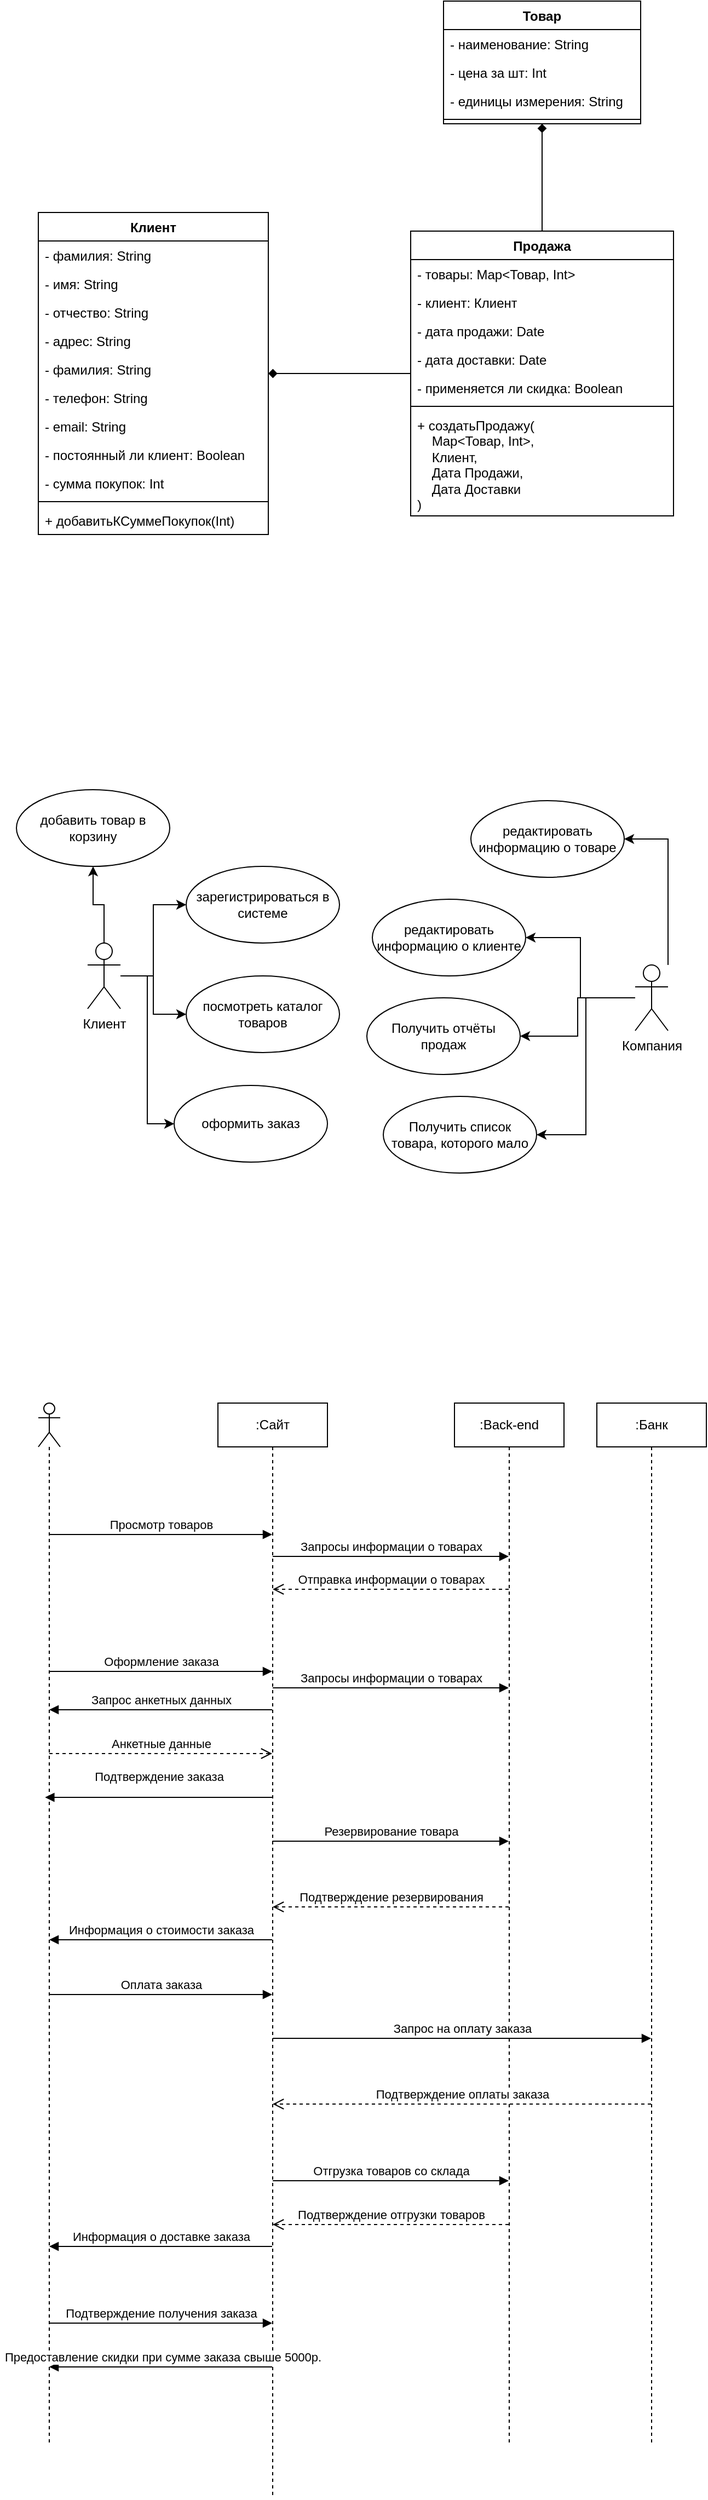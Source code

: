 <mxfile version="22.0.7" type="github">
  <diagram name="Страница — 1" id="gihXoI0WDXw5GF-pxrfD">
    <mxGraphModel dx="2247" dy="2013" grid="1" gridSize="10" guides="1" tooltips="1" connect="1" arrows="1" fold="1" page="1" pageScale="1" pageWidth="827" pageHeight="1169" math="0" shadow="0">
      <root>
        <mxCell id="0" />
        <mxCell id="1" parent="0" />
        <object label="Клиент" имя="" id="QmXfwYASVwwKy7SROcgY-1">
          <mxCell style="swimlane;fontStyle=1;align=center;verticalAlign=top;childLayout=stackLayout;horizontal=1;startSize=26;horizontalStack=0;resizeParent=1;resizeParentMax=0;resizeLast=0;collapsible=1;marginBottom=0;whiteSpace=wrap;html=1;" parent="1" vertex="1">
            <mxGeometry x="160" y="233" width="210" height="294" as="geometry">
              <mxRectangle x="160" y="130" width="80" height="30" as="alternateBounds" />
            </mxGeometry>
          </mxCell>
        </object>
        <mxCell id="QmXfwYASVwwKy7SROcgY-2" value="- фамилия: String" style="text;strokeColor=none;fillColor=none;align=left;verticalAlign=top;spacingLeft=4;spacingRight=4;overflow=hidden;rotatable=0;points=[[0,0.5],[1,0.5]];portConstraint=eastwest;whiteSpace=wrap;html=1;" parent="QmXfwYASVwwKy7SROcgY-1" vertex="1">
          <mxGeometry y="26" width="210" height="26" as="geometry" />
        </mxCell>
        <mxCell id="QmXfwYASVwwKy7SROcgY-10" value="- имя: String" style="text;strokeColor=none;fillColor=none;align=left;verticalAlign=top;spacingLeft=4;spacingRight=4;overflow=hidden;rotatable=0;points=[[0,0.5],[1,0.5]];portConstraint=eastwest;whiteSpace=wrap;html=1;" parent="QmXfwYASVwwKy7SROcgY-1" vertex="1">
          <mxGeometry y="52" width="210" height="26" as="geometry" />
        </mxCell>
        <mxCell id="QmXfwYASVwwKy7SROcgY-11" value="- отчество: String" style="text;strokeColor=none;fillColor=none;align=left;verticalAlign=top;spacingLeft=4;spacingRight=4;overflow=hidden;rotatable=0;points=[[0,0.5],[1,0.5]];portConstraint=eastwest;whiteSpace=wrap;html=1;" parent="QmXfwYASVwwKy7SROcgY-1" vertex="1">
          <mxGeometry y="78" width="210" height="26" as="geometry" />
        </mxCell>
        <mxCell id="QmXfwYASVwwKy7SROcgY-14" value="- адрес: String" style="text;strokeColor=none;fillColor=none;align=left;verticalAlign=top;spacingLeft=4;spacingRight=4;overflow=hidden;rotatable=0;points=[[0,0.5],[1,0.5]];portConstraint=eastwest;whiteSpace=wrap;html=1;" parent="QmXfwYASVwwKy7SROcgY-1" vertex="1">
          <mxGeometry y="104" width="210" height="26" as="geometry" />
        </mxCell>
        <mxCell id="QmXfwYASVwwKy7SROcgY-12" value="- фамилия: String" style="text;strokeColor=none;fillColor=none;align=left;verticalAlign=top;spacingLeft=4;spacingRight=4;overflow=hidden;rotatable=0;points=[[0,0.5],[1,0.5]];portConstraint=eastwest;whiteSpace=wrap;html=1;" parent="QmXfwYASVwwKy7SROcgY-1" vertex="1">
          <mxGeometry y="130" width="210" height="26" as="geometry" />
        </mxCell>
        <mxCell id="QmXfwYASVwwKy7SROcgY-13" value="- телефон: String" style="text;strokeColor=none;fillColor=none;align=left;verticalAlign=top;spacingLeft=4;spacingRight=4;overflow=hidden;rotatable=0;points=[[0,0.5],[1,0.5]];portConstraint=eastwest;whiteSpace=wrap;html=1;" parent="QmXfwYASVwwKy7SROcgY-1" vertex="1">
          <mxGeometry y="156" width="210" height="26" as="geometry" />
        </mxCell>
        <mxCell id="QmXfwYASVwwKy7SROcgY-15" value="- email: String" style="text;strokeColor=none;fillColor=none;align=left;verticalAlign=top;spacingLeft=4;spacingRight=4;overflow=hidden;rotatable=0;points=[[0,0.5],[1,0.5]];portConstraint=eastwest;whiteSpace=wrap;html=1;" parent="QmXfwYASVwwKy7SROcgY-1" vertex="1">
          <mxGeometry y="182" width="210" height="26" as="geometry" />
        </mxCell>
        <mxCell id="QmXfwYASVwwKy7SROcgY-16" value="- постоянный ли клиент: Boolean" style="text;strokeColor=none;fillColor=none;align=left;verticalAlign=top;spacingLeft=4;spacingRight=4;overflow=hidden;rotatable=0;points=[[0,0.5],[1,0.5]];portConstraint=eastwest;whiteSpace=wrap;html=1;" parent="QmXfwYASVwwKy7SROcgY-1" vertex="1">
          <mxGeometry y="208" width="210" height="26" as="geometry" />
        </mxCell>
        <mxCell id="QmXfwYASVwwKy7SROcgY-17" value="- сумма покупок: Int" style="text;strokeColor=none;fillColor=none;align=left;verticalAlign=top;spacingLeft=4;spacingRight=4;overflow=hidden;rotatable=0;points=[[0,0.5],[1,0.5]];portConstraint=eastwest;whiteSpace=wrap;html=1;" parent="QmXfwYASVwwKy7SROcgY-1" vertex="1">
          <mxGeometry y="234" width="210" height="26" as="geometry" />
        </mxCell>
        <mxCell id="QmXfwYASVwwKy7SROcgY-3" value="" style="line;strokeWidth=1;fillColor=none;align=left;verticalAlign=middle;spacingTop=-1;spacingLeft=3;spacingRight=3;rotatable=0;labelPosition=right;points=[];portConstraint=eastwest;strokeColor=inherit;" parent="QmXfwYASVwwKy7SROcgY-1" vertex="1">
          <mxGeometry y="260" width="210" height="8" as="geometry" />
        </mxCell>
        <mxCell id="QmXfwYASVwwKy7SROcgY-18" value="+ добавитьКСуммеПокупок(Int)" style="text;strokeColor=none;fillColor=none;align=left;verticalAlign=top;spacingLeft=4;spacingRight=4;overflow=hidden;rotatable=0;points=[[0,0.5],[1,0.5]];portConstraint=eastwest;whiteSpace=wrap;html=1;" parent="QmXfwYASVwwKy7SROcgY-1" vertex="1">
          <mxGeometry y="268" width="210" height="26" as="geometry" />
        </mxCell>
        <mxCell id="QmXfwYASVwwKy7SROcgY-19" value="Товар" style="swimlane;fontStyle=1;align=center;verticalAlign=top;childLayout=stackLayout;horizontal=1;startSize=26;horizontalStack=0;resizeParent=1;resizeParentMax=0;resizeLast=0;collapsible=1;marginBottom=0;whiteSpace=wrap;html=1;" parent="1" vertex="1">
          <mxGeometry x="530" y="40" width="180" height="112" as="geometry" />
        </mxCell>
        <mxCell id="QmXfwYASVwwKy7SROcgY-23" value="- наименование: String" style="text;strokeColor=none;fillColor=none;align=left;verticalAlign=top;spacingLeft=4;spacingRight=4;overflow=hidden;rotatable=0;points=[[0,0.5],[1,0.5]];portConstraint=eastwest;whiteSpace=wrap;html=1;" parent="QmXfwYASVwwKy7SROcgY-19" vertex="1">
          <mxGeometry y="26" width="180" height="26" as="geometry" />
        </mxCell>
        <mxCell id="QmXfwYASVwwKy7SROcgY-20" value="- цена за шт: Int" style="text;strokeColor=none;fillColor=none;align=left;verticalAlign=top;spacingLeft=4;spacingRight=4;overflow=hidden;rotatable=0;points=[[0,0.5],[1,0.5]];portConstraint=eastwest;whiteSpace=wrap;html=1;" parent="QmXfwYASVwwKy7SROcgY-19" vertex="1">
          <mxGeometry y="52" width="180" height="26" as="geometry" />
        </mxCell>
        <mxCell id="QmXfwYASVwwKy7SROcgY-24" value="- единицы измерения: String" style="text;strokeColor=none;fillColor=none;align=left;verticalAlign=top;spacingLeft=4;spacingRight=4;overflow=hidden;rotatable=0;points=[[0,0.5],[1,0.5]];portConstraint=eastwest;whiteSpace=wrap;html=1;" parent="QmXfwYASVwwKy7SROcgY-19" vertex="1">
          <mxGeometry y="78" width="180" height="26" as="geometry" />
        </mxCell>
        <mxCell id="QmXfwYASVwwKy7SROcgY-21" value="" style="line;strokeWidth=1;fillColor=none;align=left;verticalAlign=middle;spacingTop=-1;spacingLeft=3;spacingRight=3;rotatable=0;labelPosition=right;points=[];portConstraint=eastwest;strokeColor=inherit;" parent="QmXfwYASVwwKy7SROcgY-19" vertex="1">
          <mxGeometry y="104" width="180" height="8" as="geometry" />
        </mxCell>
        <mxCell id="QmXfwYASVwwKy7SROcgY-36" style="edgeStyle=orthogonalEdgeStyle;rounded=0;orthogonalLoop=1;jettySize=auto;html=1;endArrow=diamond;endFill=1;" parent="1" source="QmXfwYASVwwKy7SROcgY-25" target="QmXfwYASVwwKy7SROcgY-19" edge="1">
          <mxGeometry relative="1" as="geometry" />
        </mxCell>
        <mxCell id="QmXfwYASVwwKy7SROcgY-37" style="edgeStyle=orthogonalEdgeStyle;rounded=0;orthogonalLoop=1;jettySize=auto;html=1;endArrow=diamond;endFill=1;" parent="1" source="QmXfwYASVwwKy7SROcgY-25" target="QmXfwYASVwwKy7SROcgY-1" edge="1">
          <mxGeometry relative="1" as="geometry" />
        </mxCell>
        <mxCell id="QmXfwYASVwwKy7SROcgY-25" value="Продажа" style="swimlane;fontStyle=1;align=center;verticalAlign=top;childLayout=stackLayout;horizontal=1;startSize=26;horizontalStack=0;resizeParent=1;resizeParentMax=0;resizeLast=0;collapsible=1;marginBottom=0;whiteSpace=wrap;html=1;" parent="1" vertex="1">
          <mxGeometry x="500" y="250" width="240" height="260" as="geometry" />
        </mxCell>
        <mxCell id="QmXfwYASVwwKy7SROcgY-26" value="- товары: Map&amp;lt;Товар, Int&amp;gt;" style="text;strokeColor=none;fillColor=none;align=left;verticalAlign=top;spacingLeft=4;spacingRight=4;overflow=hidden;rotatable=0;points=[[0,0.5],[1,0.5]];portConstraint=eastwest;whiteSpace=wrap;html=1;" parent="QmXfwYASVwwKy7SROcgY-25" vertex="1">
          <mxGeometry y="26" width="240" height="26" as="geometry" />
        </mxCell>
        <mxCell id="QmXfwYASVwwKy7SROcgY-29" value="- клиент: Клиент" style="text;strokeColor=none;fillColor=none;align=left;verticalAlign=top;spacingLeft=4;spacingRight=4;overflow=hidden;rotatable=0;points=[[0,0.5],[1,0.5]];portConstraint=eastwest;whiteSpace=wrap;html=1;" parent="QmXfwYASVwwKy7SROcgY-25" vertex="1">
          <mxGeometry y="52" width="240" height="26" as="geometry" />
        </mxCell>
        <mxCell id="QmXfwYASVwwKy7SROcgY-30" value="- дата продажи: Date" style="text;strokeColor=none;fillColor=none;align=left;verticalAlign=top;spacingLeft=4;spacingRight=4;overflow=hidden;rotatable=0;points=[[0,0.5],[1,0.5]];portConstraint=eastwest;whiteSpace=wrap;html=1;" parent="QmXfwYASVwwKy7SROcgY-25" vertex="1">
          <mxGeometry y="78" width="240" height="26" as="geometry" />
        </mxCell>
        <mxCell id="QmXfwYASVwwKy7SROcgY-31" value="- дата доставки: Date" style="text;strokeColor=none;fillColor=none;align=left;verticalAlign=top;spacingLeft=4;spacingRight=4;overflow=hidden;rotatable=0;points=[[0,0.5],[1,0.5]];portConstraint=eastwest;whiteSpace=wrap;html=1;" parent="QmXfwYASVwwKy7SROcgY-25" vertex="1">
          <mxGeometry y="104" width="240" height="26" as="geometry" />
        </mxCell>
        <mxCell id="QmXfwYASVwwKy7SROcgY-32" value="- применяется ли скидка: Boolean" style="text;strokeColor=none;fillColor=none;align=left;verticalAlign=top;spacingLeft=4;spacingRight=4;overflow=hidden;rotatable=0;points=[[0,0.5],[1,0.5]];portConstraint=eastwest;whiteSpace=wrap;html=1;" parent="QmXfwYASVwwKy7SROcgY-25" vertex="1">
          <mxGeometry y="130" width="240" height="26" as="geometry" />
        </mxCell>
        <mxCell id="QmXfwYASVwwKy7SROcgY-27" value="" style="line;strokeWidth=1;fillColor=none;align=left;verticalAlign=middle;spacingTop=-1;spacingLeft=3;spacingRight=3;rotatable=0;labelPosition=right;points=[];portConstraint=eastwest;strokeColor=inherit;" parent="QmXfwYASVwwKy7SROcgY-25" vertex="1">
          <mxGeometry y="156" width="240" height="8" as="geometry" />
        </mxCell>
        <mxCell id="QmXfwYASVwwKy7SROcgY-35" value="+ создатьПродажу(&lt;br&gt;&lt;span style=&quot;&quot;&gt;&lt;span style=&quot;white-space: pre;&quot;&gt;&amp;nbsp;&amp;nbsp;&amp;nbsp;&amp;nbsp;&lt;/span&gt;&lt;/span&gt;Map&amp;lt;Товар, Int&amp;gt;,&lt;br&gt;&lt;span style=&quot;&quot;&gt;&lt;span style=&quot;white-space: pre;&quot;&gt;&amp;nbsp;&amp;nbsp;&amp;nbsp;&amp;nbsp;&lt;/span&gt;&lt;/span&gt;Клиент,&lt;br&gt;&lt;span style=&quot;&quot;&gt;&lt;span style=&quot;white-space: pre;&quot;&gt;&amp;nbsp;&amp;nbsp;&amp;nbsp;&amp;nbsp;&lt;/span&gt;&lt;/span&gt;Дата Продажи,&amp;nbsp;&lt;br&gt;&lt;span style=&quot;&quot;&gt;&lt;span style=&quot;white-space: pre;&quot;&gt;&amp;nbsp;&amp;nbsp;&amp;nbsp;&amp;nbsp;&lt;/span&gt;&lt;/span&gt;Дата Доставки&lt;br&gt;)" style="text;strokeColor=none;fillColor=none;align=left;verticalAlign=top;spacingLeft=4;spacingRight=4;overflow=hidden;rotatable=0;points=[[0,0.5],[1,0.5]];portConstraint=eastwest;whiteSpace=wrap;html=1;" parent="QmXfwYASVwwKy7SROcgY-25" vertex="1">
          <mxGeometry y="164" width="240" height="96" as="geometry" />
        </mxCell>
        <mxCell id="HcMKOEFeZCEfm2jOjd8y-12" style="edgeStyle=orthogonalEdgeStyle;rounded=0;orthogonalLoop=1;jettySize=auto;html=1;" parent="1" source="HcMKOEFeZCEfm2jOjd8y-1" target="HcMKOEFeZCEfm2jOjd8y-5" edge="1">
          <mxGeometry relative="1" as="geometry" />
        </mxCell>
        <mxCell id="HcMKOEFeZCEfm2jOjd8y-13" style="edgeStyle=orthogonalEdgeStyle;rounded=0;orthogonalLoop=1;jettySize=auto;html=1;" parent="1" source="HcMKOEFeZCEfm2jOjd8y-1" target="HcMKOEFeZCEfm2jOjd8y-2" edge="1">
          <mxGeometry relative="1" as="geometry" />
        </mxCell>
        <mxCell id="HcMKOEFeZCEfm2jOjd8y-14" style="edgeStyle=orthogonalEdgeStyle;rounded=0;orthogonalLoop=1;jettySize=auto;html=1;" parent="1" source="HcMKOEFeZCEfm2jOjd8y-1" target="HcMKOEFeZCEfm2jOjd8y-4" edge="1">
          <mxGeometry relative="1" as="geometry" />
        </mxCell>
        <mxCell id="HcMKOEFeZCEfm2jOjd8y-15" style="edgeStyle=orthogonalEdgeStyle;rounded=0;orthogonalLoop=1;jettySize=auto;html=1;entryX=0;entryY=0.5;entryDx=0;entryDy=0;" parent="1" source="HcMKOEFeZCEfm2jOjd8y-1" target="HcMKOEFeZCEfm2jOjd8y-3" edge="1">
          <mxGeometry relative="1" as="geometry" />
        </mxCell>
        <mxCell id="HcMKOEFeZCEfm2jOjd8y-1" value="Клиент" style="shape=umlActor;verticalLabelPosition=bottom;verticalAlign=top;html=1;" parent="1" vertex="1">
          <mxGeometry x="205" y="900" width="30" height="60" as="geometry" />
        </mxCell>
        <mxCell id="HcMKOEFeZCEfm2jOjd8y-2" value="зарегистрироваться в системе" style="ellipse;whiteSpace=wrap;html=1;" parent="1" vertex="1">
          <mxGeometry x="295" y="830" width="140" height="70" as="geometry" />
        </mxCell>
        <mxCell id="HcMKOEFeZCEfm2jOjd8y-3" value="оформить заказ" style="ellipse;whiteSpace=wrap;html=1;" parent="1" vertex="1">
          <mxGeometry x="284" y="1030" width="140" height="70" as="geometry" />
        </mxCell>
        <mxCell id="HcMKOEFeZCEfm2jOjd8y-4" value="посмотреть каталог товаров" style="ellipse;whiteSpace=wrap;html=1;" parent="1" vertex="1">
          <mxGeometry x="295" y="930" width="140" height="70" as="geometry" />
        </mxCell>
        <mxCell id="HcMKOEFeZCEfm2jOjd8y-5" value="добавить товар в корзину" style="ellipse;whiteSpace=wrap;html=1;" parent="1" vertex="1">
          <mxGeometry x="140" y="760" width="140" height="70" as="geometry" />
        </mxCell>
        <mxCell id="HcMKOEFeZCEfm2jOjd8y-16" style="edgeStyle=orthogonalEdgeStyle;rounded=0;orthogonalLoop=1;jettySize=auto;html=1;" parent="1" source="HcMKOEFeZCEfm2jOjd8y-7" target="HcMKOEFeZCEfm2jOjd8y-9" edge="1">
          <mxGeometry relative="1" as="geometry">
            <Array as="points">
              <mxPoint x="735" y="805" />
            </Array>
          </mxGeometry>
        </mxCell>
        <mxCell id="HcMKOEFeZCEfm2jOjd8y-17" style="edgeStyle=orthogonalEdgeStyle;rounded=0;orthogonalLoop=1;jettySize=auto;html=1;entryX=1;entryY=0.5;entryDx=0;entryDy=0;" parent="1" source="HcMKOEFeZCEfm2jOjd8y-7" target="HcMKOEFeZCEfm2jOjd8y-10" edge="1">
          <mxGeometry relative="1" as="geometry" />
        </mxCell>
        <mxCell id="HcMKOEFeZCEfm2jOjd8y-18" style="edgeStyle=orthogonalEdgeStyle;rounded=0;orthogonalLoop=1;jettySize=auto;html=1;entryX=1;entryY=0.5;entryDx=0;entryDy=0;" parent="1" source="HcMKOEFeZCEfm2jOjd8y-7" target="HcMKOEFeZCEfm2jOjd8y-8" edge="1">
          <mxGeometry relative="1" as="geometry" />
        </mxCell>
        <mxCell id="HcMKOEFeZCEfm2jOjd8y-19" style="edgeStyle=orthogonalEdgeStyle;rounded=0;orthogonalLoop=1;jettySize=auto;html=1;entryX=1;entryY=0.5;entryDx=0;entryDy=0;" parent="1" source="HcMKOEFeZCEfm2jOjd8y-7" target="HcMKOEFeZCEfm2jOjd8y-11" edge="1">
          <mxGeometry relative="1" as="geometry" />
        </mxCell>
        <mxCell id="HcMKOEFeZCEfm2jOjd8y-7" value="Компания" style="shape=umlActor;verticalLabelPosition=bottom;verticalAlign=top;html=1;" parent="1" vertex="1">
          <mxGeometry x="705" y="920" width="30" height="60" as="geometry" />
        </mxCell>
        <mxCell id="HcMKOEFeZCEfm2jOjd8y-8" value="редактировать информацию о клиенте" style="ellipse;whiteSpace=wrap;html=1;" parent="1" vertex="1">
          <mxGeometry x="465" y="860" width="140" height="70" as="geometry" />
        </mxCell>
        <mxCell id="HcMKOEFeZCEfm2jOjd8y-9" value="редактировать информацию о товаре" style="ellipse;whiteSpace=wrap;html=1;" parent="1" vertex="1">
          <mxGeometry x="555" y="770" width="140" height="70" as="geometry" />
        </mxCell>
        <mxCell id="HcMKOEFeZCEfm2jOjd8y-10" value="Получить отчёты продаж" style="ellipse;whiteSpace=wrap;html=1;" parent="1" vertex="1">
          <mxGeometry x="460" y="950" width="140" height="70" as="geometry" />
        </mxCell>
        <mxCell id="HcMKOEFeZCEfm2jOjd8y-11" value="Получить список товара, которого мало" style="ellipse;whiteSpace=wrap;html=1;" parent="1" vertex="1">
          <mxGeometry x="475" y="1040" width="140" height="70" as="geometry" />
        </mxCell>
        <mxCell id="bSI2KP4vPekPiDpmu5fZ-1" value=":Сайт" style="shape=umlLifeline;perimeter=lifelinePerimeter;whiteSpace=wrap;html=1;container=1;dropTarget=0;collapsible=0;recursiveResize=0;outlineConnect=0;portConstraint=eastwest;newEdgeStyle={&quot;curved&quot;:0,&quot;rounded&quot;:0};" vertex="1" parent="1">
          <mxGeometry x="324" y="1320" width="100" height="1000" as="geometry" />
        </mxCell>
        <mxCell id="bSI2KP4vPekPiDpmu5fZ-3" value="" style="shape=umlLifeline;perimeter=lifelinePerimeter;whiteSpace=wrap;html=1;container=1;dropTarget=0;collapsible=0;recursiveResize=0;outlineConnect=0;portConstraint=eastwest;newEdgeStyle={&quot;curved&quot;:0,&quot;rounded&quot;:0};participant=umlActor;" vertex="1" parent="1">
          <mxGeometry x="160" y="1320" width="20" height="950" as="geometry" />
        </mxCell>
        <mxCell id="bSI2KP4vPekPiDpmu5fZ-4" value=":Back-end" style="shape=umlLifeline;perimeter=lifelinePerimeter;whiteSpace=wrap;html=1;container=1;dropTarget=0;collapsible=0;recursiveResize=0;outlineConnect=0;portConstraint=eastwest;newEdgeStyle={&quot;curved&quot;:0,&quot;rounded&quot;:0};" vertex="1" parent="1">
          <mxGeometry x="540" y="1320" width="100" height="950" as="geometry" />
        </mxCell>
        <mxCell id="bSI2KP4vPekPiDpmu5fZ-5" value="Просмотр товаров" style="html=1;verticalAlign=bottom;endArrow=block;curved=0;rounded=0;" edge="1" parent="1" source="bSI2KP4vPekPiDpmu5fZ-3" target="bSI2KP4vPekPiDpmu5fZ-1">
          <mxGeometry width="80" relative="1" as="geometry">
            <mxPoint x="250" y="1500" as="sourcePoint" />
            <mxPoint x="330" y="1500" as="targetPoint" />
            <Array as="points">
              <mxPoint x="250" y="1440" />
            </Array>
          </mxGeometry>
        </mxCell>
        <mxCell id="bSI2KP4vPekPiDpmu5fZ-8" value="Запросы информации о товарах" style="html=1;verticalAlign=bottom;endArrow=block;curved=0;rounded=0;" edge="1" parent="1" source="bSI2KP4vPekPiDpmu5fZ-1" target="bSI2KP4vPekPiDpmu5fZ-4">
          <mxGeometry width="80" relative="1" as="geometry">
            <mxPoint x="450" y="1400" as="sourcePoint" />
            <mxPoint x="530" y="1400" as="targetPoint" />
            <Array as="points">
              <mxPoint x="480" y="1460" />
            </Array>
          </mxGeometry>
        </mxCell>
        <mxCell id="bSI2KP4vPekPiDpmu5fZ-9" value="Отправка информации о товарах" style="html=1;verticalAlign=bottom;endArrow=open;dashed=1;endSize=8;curved=0;rounded=0;" edge="1" parent="1" source="bSI2KP4vPekPiDpmu5fZ-4" target="bSI2KP4vPekPiDpmu5fZ-1">
          <mxGeometry relative="1" as="geometry">
            <mxPoint x="520" y="1510" as="sourcePoint" />
            <mxPoint x="440" y="1510" as="targetPoint" />
            <Array as="points">
              <mxPoint x="470" y="1490" />
            </Array>
          </mxGeometry>
        </mxCell>
        <mxCell id="bSI2KP4vPekPiDpmu5fZ-10" value="Оформление заказа" style="html=1;verticalAlign=bottom;endArrow=block;curved=0;rounded=0;" edge="1" parent="1" source="bSI2KP4vPekPiDpmu5fZ-3" target="bSI2KP4vPekPiDpmu5fZ-1">
          <mxGeometry width="80" relative="1" as="geometry">
            <mxPoint x="180" y="1450" as="sourcePoint" />
            <mxPoint x="384" y="1450" as="targetPoint" />
            <Array as="points">
              <mxPoint x="250" y="1565" />
            </Array>
          </mxGeometry>
        </mxCell>
        <mxCell id="bSI2KP4vPekPiDpmu5fZ-11" value="Запросы информации о товарах" style="html=1;verticalAlign=bottom;endArrow=block;curved=0;rounded=0;" edge="1" parent="1" source="bSI2KP4vPekPiDpmu5fZ-1" target="bSI2KP4vPekPiDpmu5fZ-4">
          <mxGeometry width="80" relative="1" as="geometry">
            <mxPoint x="384" y="1480" as="sourcePoint" />
            <mxPoint x="600" y="1480" as="targetPoint" />
            <Array as="points">
              <mxPoint x="480" y="1580" />
            </Array>
          </mxGeometry>
        </mxCell>
        <mxCell id="bSI2KP4vPekPiDpmu5fZ-12" value="Запрос анкетных данных" style="html=1;verticalAlign=bottom;endArrow=block;curved=0;rounded=0;" edge="1" parent="1" source="bSI2KP4vPekPiDpmu5fZ-1" target="bSI2KP4vPekPiDpmu5fZ-3">
          <mxGeometry width="80" relative="1" as="geometry">
            <mxPoint x="230" y="1620" as="sourcePoint" />
            <mxPoint x="310" y="1620" as="targetPoint" />
            <Array as="points">
              <mxPoint x="270" y="1600" />
            </Array>
          </mxGeometry>
        </mxCell>
        <mxCell id="bSI2KP4vPekPiDpmu5fZ-15" value="Анкетные данные" style="html=1;verticalAlign=bottom;endArrow=open;dashed=1;endSize=8;curved=0;rounded=0;" edge="1" parent="1" source="bSI2KP4vPekPiDpmu5fZ-3" target="bSI2KP4vPekPiDpmu5fZ-1">
          <mxGeometry relative="1" as="geometry">
            <mxPoint x="295" y="1660" as="sourcePoint" />
            <mxPoint x="215" y="1660" as="targetPoint" />
            <Array as="points">
              <mxPoint x="270" y="1640" />
            </Array>
          </mxGeometry>
        </mxCell>
        <mxCell id="bSI2KP4vPekPiDpmu5fZ-16" value="Подтверждение заказа" style="html=1;verticalAlign=bottom;endArrow=block;curved=0;rounded=0;" edge="1" parent="1" source="bSI2KP4vPekPiDpmu5fZ-1">
          <mxGeometry x="-0.002" y="-10" width="80" relative="1" as="geometry">
            <mxPoint x="370.0" y="1680" as="sourcePoint" />
            <mxPoint x="166.167" y="1680" as="targetPoint" />
            <Array as="points">
              <mxPoint x="256.5" y="1680" />
            </Array>
            <mxPoint as="offset" />
          </mxGeometry>
        </mxCell>
        <mxCell id="bSI2KP4vPekPiDpmu5fZ-18" value="Резервирование товара" style="html=1;verticalAlign=bottom;endArrow=block;curved=0;rounded=0;" edge="1" parent="1">
          <mxGeometry width="80" relative="1" as="geometry">
            <mxPoint x="373.667" y="1720" as="sourcePoint" />
            <mxPoint x="589.5" y="1720" as="targetPoint" />
          </mxGeometry>
        </mxCell>
        <mxCell id="bSI2KP4vPekPiDpmu5fZ-19" value="Подтверждение резервирования" style="html=1;verticalAlign=bottom;endArrow=open;dashed=1;endSize=8;curved=0;rounded=0;" edge="1" parent="1" source="bSI2KP4vPekPiDpmu5fZ-4" target="bSI2KP4vPekPiDpmu5fZ-1">
          <mxGeometry relative="1" as="geometry">
            <mxPoint x="586" y="1780" as="sourcePoint" />
            <mxPoint x="380" y="1780" as="targetPoint" />
            <Array as="points">
              <mxPoint x="466" y="1780" />
            </Array>
          </mxGeometry>
        </mxCell>
        <mxCell id="bSI2KP4vPekPiDpmu5fZ-22" value="Информация о стоимости заказа" style="html=1;verticalAlign=bottom;endArrow=block;curved=0;rounded=0;" edge="1" parent="1" source="bSI2KP4vPekPiDpmu5fZ-1" target="bSI2KP4vPekPiDpmu5fZ-3">
          <mxGeometry width="80" relative="1" as="geometry">
            <mxPoint x="290" y="1850" as="sourcePoint" />
            <mxPoint x="370" y="1850" as="targetPoint" />
            <Array as="points">
              <mxPoint x="280" y="1810" />
            </Array>
          </mxGeometry>
        </mxCell>
        <mxCell id="bSI2KP4vPekPiDpmu5fZ-23" value="Оплата заказа" style="html=1;verticalAlign=bottom;endArrow=block;curved=0;rounded=0;" edge="1" parent="1" source="bSI2KP4vPekPiDpmu5fZ-3" target="bSI2KP4vPekPiDpmu5fZ-1">
          <mxGeometry width="80" relative="1" as="geometry">
            <mxPoint x="260" y="1820" as="sourcePoint" />
            <mxPoint x="340" y="1820" as="targetPoint" />
            <Array as="points">
              <mxPoint x="260" y="1860" />
            </Array>
          </mxGeometry>
        </mxCell>
        <mxCell id="bSI2KP4vPekPiDpmu5fZ-24" value=":Банк" style="shape=umlLifeline;perimeter=lifelinePerimeter;whiteSpace=wrap;html=1;container=1;dropTarget=0;collapsible=0;recursiveResize=0;outlineConnect=0;portConstraint=eastwest;newEdgeStyle={&quot;curved&quot;:0,&quot;rounded&quot;:0};" vertex="1" parent="1">
          <mxGeometry x="670" y="1320" width="100" height="950" as="geometry" />
        </mxCell>
        <mxCell id="bSI2KP4vPekPiDpmu5fZ-25" value="Запрос на оплату заказа" style="html=1;verticalAlign=bottom;endArrow=block;curved=0;rounded=0;" edge="1" parent="1" source="bSI2KP4vPekPiDpmu5fZ-1" target="bSI2KP4vPekPiDpmu5fZ-24">
          <mxGeometry width="80" relative="1" as="geometry">
            <mxPoint x="480" y="1800" as="sourcePoint" />
            <mxPoint x="560" y="1800" as="targetPoint" />
            <Array as="points">
              <mxPoint x="560" y="1900" />
            </Array>
          </mxGeometry>
        </mxCell>
        <mxCell id="bSI2KP4vPekPiDpmu5fZ-26" value="Подтверждение оплаты заказа" style="html=1;verticalAlign=bottom;endArrow=open;dashed=1;endSize=8;curved=0;rounded=0;" edge="1" parent="1" source="bSI2KP4vPekPiDpmu5fZ-24" target="bSI2KP4vPekPiDpmu5fZ-1">
          <mxGeometry relative="1" as="geometry">
            <mxPoint x="530" y="1870" as="sourcePoint" />
            <mxPoint x="450" y="1870" as="targetPoint" />
            <Array as="points">
              <mxPoint x="560" y="1960" />
            </Array>
          </mxGeometry>
        </mxCell>
        <mxCell id="bSI2KP4vPekPiDpmu5fZ-29" value="Отгрузка товаров со склада" style="html=1;verticalAlign=bottom;endArrow=block;curved=0;rounded=0;" edge="1" parent="1" source="bSI2KP4vPekPiDpmu5fZ-1" target="bSI2KP4vPekPiDpmu5fZ-4">
          <mxGeometry width="80" relative="1" as="geometry">
            <mxPoint x="470" y="1990" as="sourcePoint" />
            <mxPoint x="550" y="1990" as="targetPoint" />
            <Array as="points">
              <mxPoint x="470" y="2030" />
            </Array>
          </mxGeometry>
        </mxCell>
        <mxCell id="bSI2KP4vPekPiDpmu5fZ-30" value="Подтверждение отгрузки товаров" style="html=1;verticalAlign=bottom;endArrow=open;dashed=1;endSize=8;curved=0;rounded=0;" edge="1" parent="1" source="bSI2KP4vPekPiDpmu5fZ-4" target="bSI2KP4vPekPiDpmu5fZ-1">
          <mxGeometry relative="1" as="geometry">
            <mxPoint x="550" y="1990" as="sourcePoint" />
            <mxPoint x="470" y="1990" as="targetPoint" />
            <Array as="points">
              <mxPoint x="470" y="2070" />
            </Array>
          </mxGeometry>
        </mxCell>
        <mxCell id="bSI2KP4vPekPiDpmu5fZ-32" value="Информация о доставке заказа" style="html=1;verticalAlign=bottom;endArrow=block;curved=0;rounded=0;" edge="1" parent="1" source="bSI2KP4vPekPiDpmu5fZ-1" target="bSI2KP4vPekPiDpmu5fZ-3">
          <mxGeometry width="80" relative="1" as="geometry">
            <mxPoint x="380" y="2090" as="sourcePoint" />
            <mxPoint x="460" y="2090" as="targetPoint" />
            <Array as="points">
              <mxPoint x="290" y="2090" />
            </Array>
          </mxGeometry>
        </mxCell>
        <mxCell id="bSI2KP4vPekPiDpmu5fZ-33" value="Подтверждение получения заказа" style="html=1;verticalAlign=bottom;endArrow=block;curved=0;rounded=0;" edge="1" parent="1" source="bSI2KP4vPekPiDpmu5fZ-3" target="bSI2KP4vPekPiDpmu5fZ-1">
          <mxGeometry width="80" relative="1" as="geometry">
            <mxPoint x="300" y="2100" as="sourcePoint" />
            <mxPoint x="380" y="2100" as="targetPoint" />
            <Array as="points">
              <mxPoint x="290" y="2160" />
            </Array>
          </mxGeometry>
        </mxCell>
        <mxCell id="bSI2KP4vPekPiDpmu5fZ-34" value="&amp;nbsp;Предоставление скидки при сумме заказа свыше 5000р." style="html=1;verticalAlign=bottom;endArrow=block;curved=0;rounded=0;" edge="1" parent="1" source="bSI2KP4vPekPiDpmu5fZ-1" target="bSI2KP4vPekPiDpmu5fZ-3">
          <mxGeometry width="80" relative="1" as="geometry">
            <mxPoint x="290" y="2120" as="sourcePoint" />
            <mxPoint x="370" y="2120" as="targetPoint" />
            <Array as="points">
              <mxPoint x="280" y="2200" />
            </Array>
          </mxGeometry>
        </mxCell>
      </root>
    </mxGraphModel>
  </diagram>
</mxfile>

